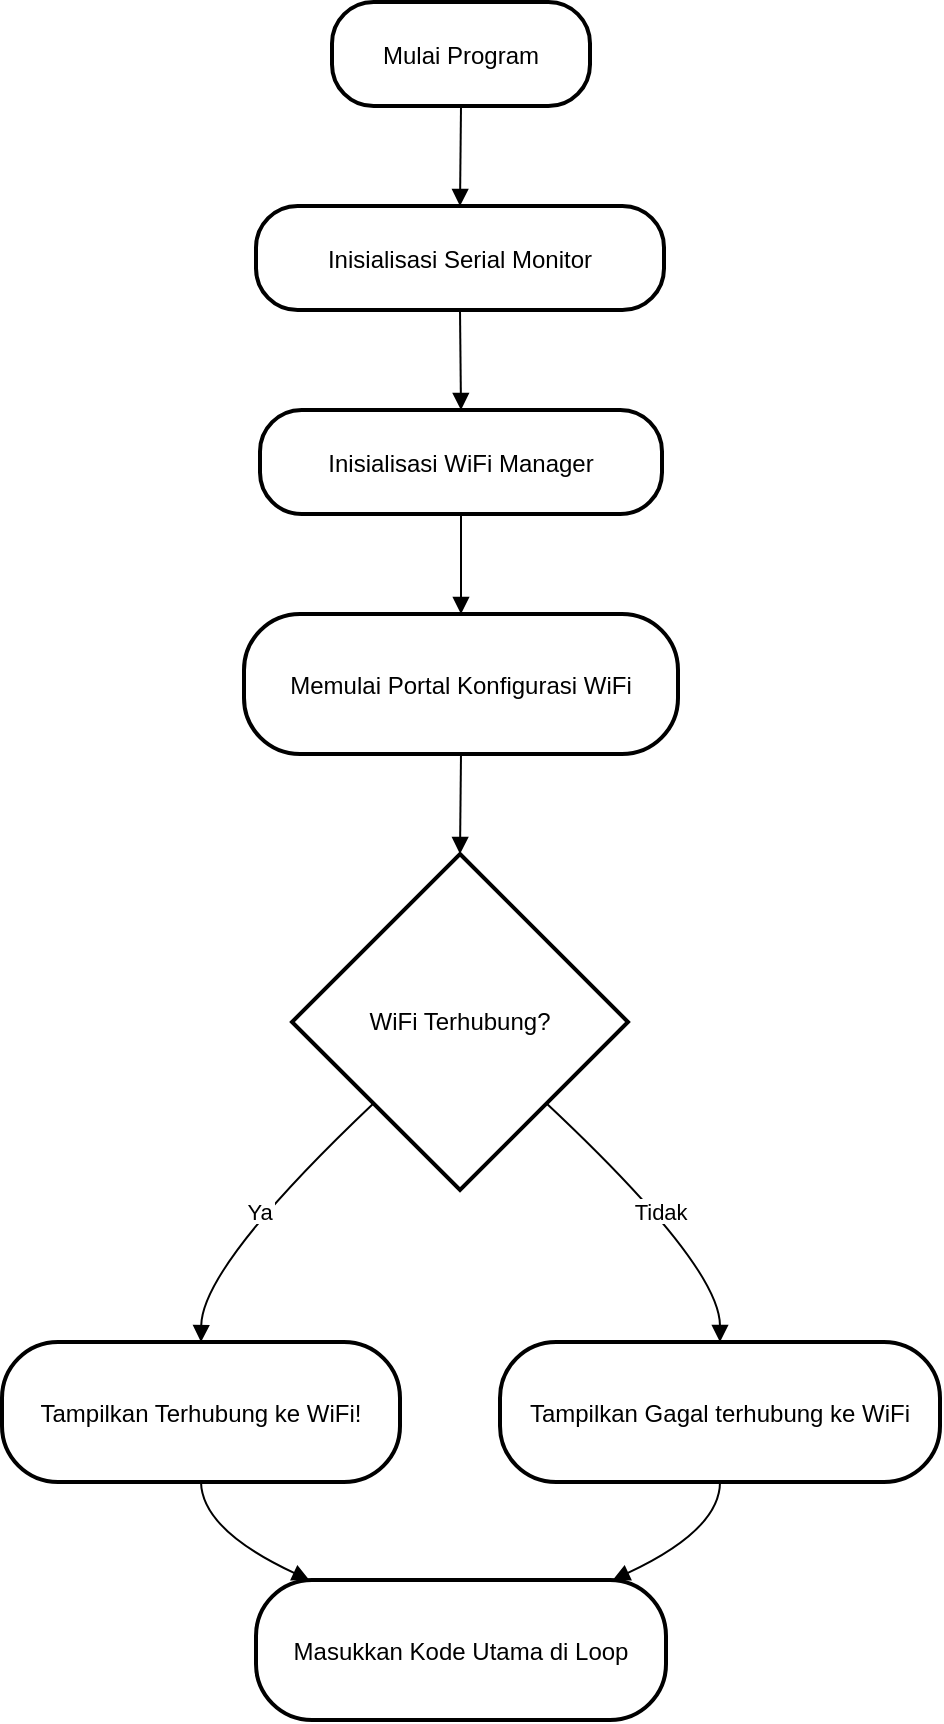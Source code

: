 <mxfile version="24.8.3">
  <diagram id="C5RBs43oDa-KdzZeNtuy" name="Page-1">
    <mxGraphModel dx="880" dy="478" grid="1" gridSize="10" guides="1" tooltips="1" connect="1" arrows="1" fold="1" page="1" pageScale="1" pageWidth="827" pageHeight="1169" math="0" shadow="0">
      <root>
        <mxCell id="WIyWlLk6GJQsqaUBKTNV-0" />
        <mxCell id="WIyWlLk6GJQsqaUBKTNV-1" parent="WIyWlLk6GJQsqaUBKTNV-0" />
        <mxCell id="AUlWfMTpm140idI0EFFj-134" value="Mulai Program" style="rounded=1;arcSize=40;strokeWidth=2" vertex="1" parent="WIyWlLk6GJQsqaUBKTNV-1">
          <mxGeometry x="185" y="20" width="129" height="52" as="geometry" />
        </mxCell>
        <mxCell id="AUlWfMTpm140idI0EFFj-135" value="Inisialisasi Serial Monitor" style="rounded=1;arcSize=40;strokeWidth=2" vertex="1" parent="WIyWlLk6GJQsqaUBKTNV-1">
          <mxGeometry x="147" y="122" width="204" height="52" as="geometry" />
        </mxCell>
        <mxCell id="AUlWfMTpm140idI0EFFj-136" value="Inisialisasi WiFi Manager" style="rounded=1;arcSize=40;strokeWidth=2" vertex="1" parent="WIyWlLk6GJQsqaUBKTNV-1">
          <mxGeometry x="149" y="224" width="201" height="52" as="geometry" />
        </mxCell>
        <mxCell id="AUlWfMTpm140idI0EFFj-137" value="Memulai Portal Konfigurasi WiFi" style="rounded=1;arcSize=40;strokeWidth=2" vertex="1" parent="WIyWlLk6GJQsqaUBKTNV-1">
          <mxGeometry x="141" y="326" width="217" height="70" as="geometry" />
        </mxCell>
        <mxCell id="AUlWfMTpm140idI0EFFj-138" value="WiFi Terhubung?" style="rhombus;strokeWidth=2;whiteSpace=wrap;" vertex="1" parent="WIyWlLk6GJQsqaUBKTNV-1">
          <mxGeometry x="165" y="446" width="168" height="168" as="geometry" />
        </mxCell>
        <mxCell id="AUlWfMTpm140idI0EFFj-139" value="Tampilkan Terhubung ke WiFi!" style="rounded=1;arcSize=40;strokeWidth=2" vertex="1" parent="WIyWlLk6GJQsqaUBKTNV-1">
          <mxGeometry x="20" y="690" width="199" height="70" as="geometry" />
        </mxCell>
        <mxCell id="AUlWfMTpm140idI0EFFj-140" value="Tampilkan Gagal terhubung ke WiFi" style="rounded=1;arcSize=40;strokeWidth=2" vertex="1" parent="WIyWlLk6GJQsqaUBKTNV-1">
          <mxGeometry x="269" y="690" width="220" height="70" as="geometry" />
        </mxCell>
        <mxCell id="AUlWfMTpm140idI0EFFj-141" value="Masukkan Kode Utama di Loop" style="rounded=1;arcSize=40;strokeWidth=2" vertex="1" parent="WIyWlLk6GJQsqaUBKTNV-1">
          <mxGeometry x="147" y="809" width="205" height="70" as="geometry" />
        </mxCell>
        <mxCell id="AUlWfMTpm140idI0EFFj-142" value="" style="curved=1;startArrow=none;endArrow=block;exitX=0.5;exitY=1;entryX=0.5;entryY=0;rounded=0;" edge="1" parent="WIyWlLk6GJQsqaUBKTNV-1" source="AUlWfMTpm140idI0EFFj-134" target="AUlWfMTpm140idI0EFFj-135">
          <mxGeometry relative="1" as="geometry">
            <Array as="points" />
          </mxGeometry>
        </mxCell>
        <mxCell id="AUlWfMTpm140idI0EFFj-143" value="" style="curved=1;startArrow=none;endArrow=block;exitX=0.5;exitY=1;entryX=0.5;entryY=0;rounded=0;" edge="1" parent="WIyWlLk6GJQsqaUBKTNV-1" source="AUlWfMTpm140idI0EFFj-135" target="AUlWfMTpm140idI0EFFj-136">
          <mxGeometry relative="1" as="geometry">
            <Array as="points" />
          </mxGeometry>
        </mxCell>
        <mxCell id="AUlWfMTpm140idI0EFFj-144" value="" style="curved=1;startArrow=none;endArrow=block;exitX=0.5;exitY=1;entryX=0.5;entryY=0;rounded=0;" edge="1" parent="WIyWlLk6GJQsqaUBKTNV-1" source="AUlWfMTpm140idI0EFFj-136" target="AUlWfMTpm140idI0EFFj-137">
          <mxGeometry relative="1" as="geometry">
            <Array as="points" />
          </mxGeometry>
        </mxCell>
        <mxCell id="AUlWfMTpm140idI0EFFj-145" value="" style="curved=1;startArrow=none;endArrow=block;exitX=0.5;exitY=0.99;entryX=0.5;entryY=0;rounded=0;" edge="1" parent="WIyWlLk6GJQsqaUBKTNV-1" source="AUlWfMTpm140idI0EFFj-137" target="AUlWfMTpm140idI0EFFj-138">
          <mxGeometry relative="1" as="geometry">
            <Array as="points" />
          </mxGeometry>
        </mxCell>
        <mxCell id="AUlWfMTpm140idI0EFFj-146" value="Ya" style="curved=1;startArrow=none;endArrow=block;exitX=0;exitY=0.97;entryX=0.5;entryY=-0.01;rounded=0;" edge="1" parent="WIyWlLk6GJQsqaUBKTNV-1" source="AUlWfMTpm140idI0EFFj-138" target="AUlWfMTpm140idI0EFFj-139">
          <mxGeometry relative="1" as="geometry">
            <Array as="points">
              <mxPoint x="120" y="652" />
            </Array>
          </mxGeometry>
        </mxCell>
        <mxCell id="AUlWfMTpm140idI0EFFj-147" value="Tidak" style="curved=1;startArrow=none;endArrow=block;exitX=1;exitY=0.97;entryX=0.5;entryY=-0.01;rounded=0;" edge="1" parent="WIyWlLk6GJQsqaUBKTNV-1" source="AUlWfMTpm140idI0EFFj-138" target="AUlWfMTpm140idI0EFFj-140">
          <mxGeometry relative="1" as="geometry">
            <Array as="points">
              <mxPoint x="379" y="652" />
            </Array>
          </mxGeometry>
        </mxCell>
        <mxCell id="AUlWfMTpm140idI0EFFj-148" value="" style="curved=1;startArrow=none;endArrow=block;exitX=0.5;exitY=0.99;entryX=0.13;entryY=0;rounded=0;" edge="1" parent="WIyWlLk6GJQsqaUBKTNV-1" source="AUlWfMTpm140idI0EFFj-139" target="AUlWfMTpm140idI0EFFj-141">
          <mxGeometry relative="1" as="geometry">
            <Array as="points">
              <mxPoint x="120" y="784" />
            </Array>
          </mxGeometry>
        </mxCell>
        <mxCell id="AUlWfMTpm140idI0EFFj-149" value="" style="curved=1;startArrow=none;endArrow=block;exitX=0.5;exitY=0.99;entryX=0.87;entryY=0;rounded=0;" edge="1" parent="WIyWlLk6GJQsqaUBKTNV-1" source="AUlWfMTpm140idI0EFFj-140" target="AUlWfMTpm140idI0EFFj-141">
          <mxGeometry relative="1" as="geometry">
            <Array as="points">
              <mxPoint x="379" y="784" />
            </Array>
          </mxGeometry>
        </mxCell>
      </root>
    </mxGraphModel>
  </diagram>
</mxfile>
